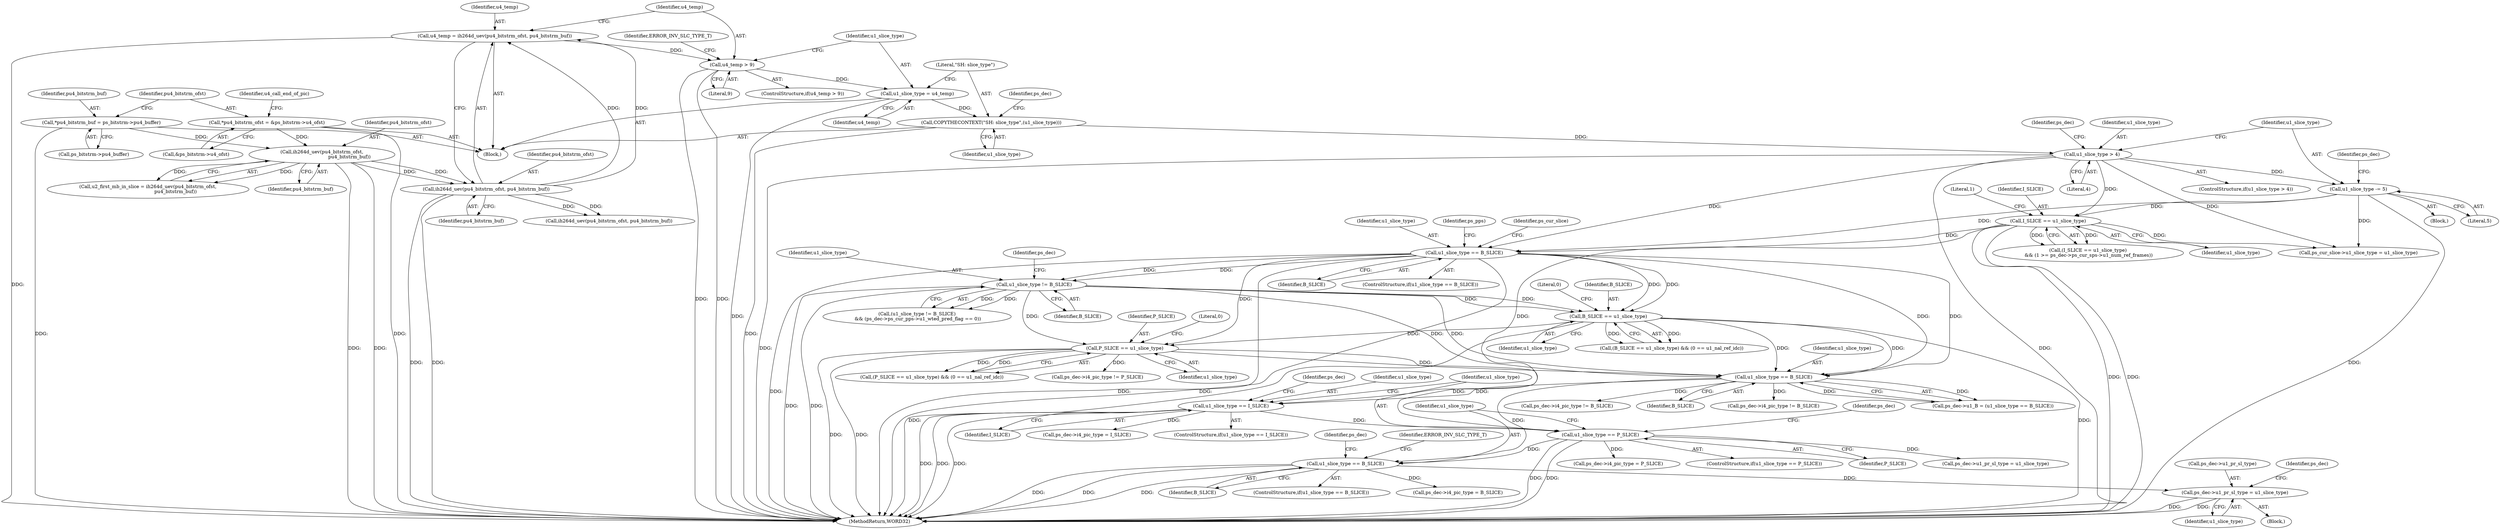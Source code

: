digraph "0_Android_a78887bcffbc2995cf9ed72e0697acf560875e9e_2@pointer" {
"1002480" [label="(Call,ps_dec->u1_pr_sl_type = u1_slice_type)"];
"1002464" [label="(Call,u1_slice_type == B_SLICE)"];
"1002430" [label="(Call,u1_slice_type == P_SLICE)"];
"1002395" [label="(Call,u1_slice_type == I_SLICE)"];
"1002257" [label="(Call,u1_slice_type == B_SLICE)"];
"1001723" [label="(Call,u1_slice_type != B_SLICE)"];
"1001500" [label="(Call,u1_slice_type == B_SLICE)"];
"1000308" [label="(Call,u1_slice_type -= 5)"];
"1000304" [label="(Call,u1_slice_type > 4)"];
"1000295" [label="(Call,COPYTHECONTEXT(\"SH: slice_type\",(u1_slice_type)))"];
"1000292" [label="(Call,u1_slice_type = u4_temp)"];
"1000287" [label="(Call,u4_temp > 9)"];
"1000281" [label="(Call,u4_temp = ih264d_uev(pu4_bitstrm_ofst, pu4_bitstrm_buf))"];
"1000283" [label="(Call,ih264d_uev(pu4_bitstrm_ofst, pu4_bitstrm_buf))"];
"1000237" [label="(Call,ih264d_uev(pu4_bitstrm_ofst,\n                                     pu4_bitstrm_buf))"];
"1000209" [label="(Call,*pu4_bitstrm_ofst = &ps_bitstrm->u4_ofst)"];
"1000203" [label="(Call,*pu4_bitstrm_buf = ps_bitstrm->pu4_buffer)"];
"1000353" [label="(Call,I_SLICE == u1_slice_type)"];
"1001799" [label="(Call,B_SLICE == u1_slice_type)"];
"1001814" [label="(Call,P_SLICE == u1_slice_type)"];
"1000307" [label="(Block,)"];
"1002259" [label="(Identifier,B_SLICE)"];
"1000295" [label="(Call,COPYTHECONTEXT(\"SH: slice_type\",(u1_slice_type)))"];
"1000287" [label="(Call,u4_temp > 9)"];
"1002471" [label="(Identifier,ps_dec)"];
"1000353" [label="(Call,I_SLICE == u1_slice_type)"];
"1001814" [label="(Call,P_SLICE == u1_slice_type)"];
"1002467" [label="(Block,)"];
"1000355" [label="(Identifier,u1_slice_type)"];
"1000300" [label="(Identifier,ps_dec)"];
"1000210" [label="(Identifier,pu4_bitstrm_ofst)"];
"1000296" [label="(Literal,\"SH: slice_type\")"];
"1002437" [label="(Identifier,ps_dec)"];
"1001815" [label="(Identifier,P_SLICE)"];
"1000297" [label="(Identifier,u1_slice_type)"];
"1001501" [label="(Identifier,u1_slice_type)"];
"1000352" [label="(Call,(I_SLICE == u1_slice_type)\n && (1 >= ps_dec->ps_cur_sps->u1_num_ref_frames))"];
"1000354" [label="(Identifier,I_SLICE)"];
"1001725" [label="(Identifier,B_SLICE)"];
"1001552" [label="(Identifier,ps_pps)"];
"1002257" [label="(Call,u1_slice_type == B_SLICE)"];
"1002464" [label="(Call,u1_slice_type == B_SLICE)"];
"1002446" [label="(Call,ps_dec->u1_pr_sl_type = u1_slice_type)"];
"1000203" [label="(Call,*pu4_bitstrm_buf = ps_bitstrm->pu4_buffer)"];
"1000281" [label="(Call,u4_temp = ih264d_uev(pu4_bitstrm_ofst, pu4_bitstrm_buf))"];
"1002418" [label="(Call,ps_dec->i4_pic_type != P_SLICE)"];
"1002397" [label="(Identifier,I_SLICE)"];
"1000204" [label="(Identifier,pu4_bitstrm_buf)"];
"1001450" [label="(Call,ps_cur_slice->u1_slice_type = u1_slice_type)"];
"1000288" [label="(Identifier,u4_temp)"];
"1002395" [label="(Call,u1_slice_type == I_SLICE)"];
"1000306" [label="(Literal,4)"];
"1001724" [label="(Identifier,u1_slice_type)"];
"1000304" [label="(Call,u1_slice_type > 4)"];
"1000292" [label="(Call,u1_slice_type = u4_temp)"];
"1000284" [label="(Identifier,pu4_bitstrm_ofst)"];
"1001729" [label="(Identifier,ps_dec)"];
"1001723" [label="(Call,u1_slice_type != B_SLICE)"];
"1002463" [label="(ControlStructure,if(u1_slice_type == B_SLICE))"];
"1001798" [label="(Call,(B_SLICE == u1_slice_type) && (0 == u1_nal_ref_idc))"];
"1000286" [label="(ControlStructure,if(u4_temp > 9))"];
"1000166" [label="(Block,)"];
"1000357" [label="(Literal,1)"];
"1000322" [label="(Identifier,ps_dec)"];
"1002432" [label="(Identifier,P_SLICE)"];
"1002413" [label="(Call,ps_dec->i4_pic_type != B_SLICE)"];
"1000235" [label="(Call,u2_first_mb_in_slice = ih264d_uev(pu4_bitstrm_ofst,\n                                     pu4_bitstrm_buf))"];
"1002485" [label="(Call,ps_dec->i4_pic_type = B_SLICE)"];
"1000309" [label="(Identifier,u1_slice_type)"];
"1002423" [label="(Call,ps_dec->i4_pic_type = I_SLICE)"];
"1000283" [label="(Call,ih264d_uev(pu4_bitstrm_ofst, pu4_bitstrm_buf))"];
"1000305" [label="(Identifier,u1_slice_type)"];
"1000289" [label="(Literal,9)"];
"1002253" [label="(Call,ps_dec->u1_B = (u1_slice_type == B_SLICE))"];
"1000303" [label="(ControlStructure,if(u1_slice_type > 4))"];
"1002492" [label="(Identifier,ERROR_INV_SLC_TYPE_T)"];
"1002258" [label="(Identifier,u1_slice_type)"];
"1000294" [label="(Identifier,u4_temp)"];
"1002484" [label="(Identifier,u1_slice_type)"];
"1002465" [label="(Identifier,u1_slice_type)"];
"1002402" [label="(Identifier,ps_dec)"];
"1001803" [label="(Literal,0)"];
"1002452" [label="(Call,ps_dec->i4_pic_type != B_SLICE)"];
"1001816" [label="(Identifier,u1_slice_type)"];
"1000424" [label="(Call,ih264d_uev(pu4_bitstrm_ofst, pu4_bitstrm_buf))"];
"1002481" [label="(Call,ps_dec->u1_pr_sl_type)"];
"1001722" [label="(Call,(u1_slice_type != B_SLICE)\n && (ps_dec->ps_cur_pps->u1_wted_pred_flag == 0))"];
"1001506" [label="(Identifier,ps_cur_slice)"];
"1002394" [label="(ControlStructure,if(u1_slice_type == I_SLICE))"];
"1002430" [label="(Call,u1_slice_type == P_SLICE)"];
"1002396" [label="(Identifier,u1_slice_type)"];
"1001502" [label="(Identifier,B_SLICE)"];
"1002457" [label="(Call,ps_dec->i4_pic_type = P_SLICE)"];
"1001799" [label="(Call,B_SLICE == u1_slice_type)"];
"1000226" [label="(Identifier,u4_call_end_of_pic)"];
"1000237" [label="(Call,ih264d_uev(pu4_bitstrm_ofst,\n                                     pu4_bitstrm_buf))"];
"1000209" [label="(Call,*pu4_bitstrm_ofst = &ps_bitstrm->u4_ofst)"];
"1001499" [label="(ControlStructure,if(u1_slice_type == B_SLICE))"];
"1001800" [label="(Identifier,B_SLICE)"];
"1000205" [label="(Call,ps_bitstrm->pu4_buffer)"];
"1000285" [label="(Identifier,pu4_bitstrm_buf)"];
"1000238" [label="(Identifier,pu4_bitstrm_ofst)"];
"1000308" [label="(Call,u1_slice_type -= 5)"];
"1000211" [label="(Call,&ps_bitstrm->u4_ofst)"];
"1000291" [label="(Identifier,ERROR_INV_SLC_TYPE_T)"];
"1002429" [label="(ControlStructure,if(u1_slice_type == P_SLICE))"];
"1001818" [label="(Literal,0)"];
"1000282" [label="(Identifier,u4_temp)"];
"1002466" [label="(Identifier,B_SLICE)"];
"1002480" [label="(Call,ps_dec->u1_pr_sl_type = u1_slice_type)"];
"1002487" [label="(Identifier,ps_dec)"];
"1000313" [label="(Identifier,ps_dec)"];
"1000310" [label="(Literal,5)"];
"1002571" [label="(MethodReturn,WORD32)"];
"1000293" [label="(Identifier,u1_slice_type)"];
"1002431" [label="(Identifier,u1_slice_type)"];
"1001801" [label="(Identifier,u1_slice_type)"];
"1001500" [label="(Call,u1_slice_type == B_SLICE)"];
"1001813" [label="(Call,(P_SLICE == u1_slice_type) && (0 == u1_nal_ref_idc))"];
"1000239" [label="(Identifier,pu4_bitstrm_buf)"];
"1002480" -> "1002467"  [label="AST: "];
"1002480" -> "1002484"  [label="CFG: "];
"1002481" -> "1002480"  [label="AST: "];
"1002484" -> "1002480"  [label="AST: "];
"1002487" -> "1002480"  [label="CFG: "];
"1002480" -> "1002571"  [label="DDG: "];
"1002480" -> "1002571"  [label="DDG: "];
"1002464" -> "1002480"  [label="DDG: "];
"1002464" -> "1002463"  [label="AST: "];
"1002464" -> "1002466"  [label="CFG: "];
"1002465" -> "1002464"  [label="AST: "];
"1002466" -> "1002464"  [label="AST: "];
"1002471" -> "1002464"  [label="CFG: "];
"1002492" -> "1002464"  [label="CFG: "];
"1002464" -> "1002571"  [label="DDG: "];
"1002464" -> "1002571"  [label="DDG: "];
"1002464" -> "1002571"  [label="DDG: "];
"1002430" -> "1002464"  [label="DDG: "];
"1002257" -> "1002464"  [label="DDG: "];
"1002464" -> "1002485"  [label="DDG: "];
"1002430" -> "1002429"  [label="AST: "];
"1002430" -> "1002432"  [label="CFG: "];
"1002431" -> "1002430"  [label="AST: "];
"1002432" -> "1002430"  [label="AST: "];
"1002437" -> "1002430"  [label="CFG: "];
"1002465" -> "1002430"  [label="CFG: "];
"1002430" -> "1002571"  [label="DDG: "];
"1002430" -> "1002571"  [label="DDG: "];
"1002395" -> "1002430"  [label="DDG: "];
"1001814" -> "1002430"  [label="DDG: "];
"1002430" -> "1002446"  [label="DDG: "];
"1002430" -> "1002457"  [label="DDG: "];
"1002395" -> "1002394"  [label="AST: "];
"1002395" -> "1002397"  [label="CFG: "];
"1002396" -> "1002395"  [label="AST: "];
"1002397" -> "1002395"  [label="AST: "];
"1002402" -> "1002395"  [label="CFG: "];
"1002431" -> "1002395"  [label="CFG: "];
"1002395" -> "1002571"  [label="DDG: "];
"1002395" -> "1002571"  [label="DDG: "];
"1002395" -> "1002571"  [label="DDG: "];
"1002257" -> "1002395"  [label="DDG: "];
"1000353" -> "1002395"  [label="DDG: "];
"1002395" -> "1002423"  [label="DDG: "];
"1002257" -> "1002253"  [label="AST: "];
"1002257" -> "1002259"  [label="CFG: "];
"1002258" -> "1002257"  [label="AST: "];
"1002259" -> "1002257"  [label="AST: "];
"1002253" -> "1002257"  [label="CFG: "];
"1002257" -> "1002253"  [label="DDG: "];
"1002257" -> "1002253"  [label="DDG: "];
"1001723" -> "1002257"  [label="DDG: "];
"1001723" -> "1002257"  [label="DDG: "];
"1001799" -> "1002257"  [label="DDG: "];
"1001799" -> "1002257"  [label="DDG: "];
"1001814" -> "1002257"  [label="DDG: "];
"1001500" -> "1002257"  [label="DDG: "];
"1001500" -> "1002257"  [label="DDG: "];
"1002257" -> "1002413"  [label="DDG: "];
"1002257" -> "1002452"  [label="DDG: "];
"1001723" -> "1001722"  [label="AST: "];
"1001723" -> "1001725"  [label="CFG: "];
"1001724" -> "1001723"  [label="AST: "];
"1001725" -> "1001723"  [label="AST: "];
"1001729" -> "1001723"  [label="CFG: "];
"1001722" -> "1001723"  [label="CFG: "];
"1001723" -> "1002571"  [label="DDG: "];
"1001723" -> "1002571"  [label="DDG: "];
"1001723" -> "1001722"  [label="DDG: "];
"1001723" -> "1001722"  [label="DDG: "];
"1001500" -> "1001723"  [label="DDG: "];
"1001500" -> "1001723"  [label="DDG: "];
"1001723" -> "1001799"  [label="DDG: "];
"1001723" -> "1001799"  [label="DDG: "];
"1001723" -> "1001814"  [label="DDG: "];
"1001500" -> "1001499"  [label="AST: "];
"1001500" -> "1001502"  [label="CFG: "];
"1001501" -> "1001500"  [label="AST: "];
"1001502" -> "1001500"  [label="AST: "];
"1001506" -> "1001500"  [label="CFG: "];
"1001552" -> "1001500"  [label="CFG: "];
"1001500" -> "1002571"  [label="DDG: "];
"1001500" -> "1002571"  [label="DDG: "];
"1001500" -> "1002571"  [label="DDG: "];
"1000308" -> "1001500"  [label="DDG: "];
"1000304" -> "1001500"  [label="DDG: "];
"1000353" -> "1001500"  [label="DDG: "];
"1001500" -> "1001799"  [label="DDG: "];
"1001500" -> "1001799"  [label="DDG: "];
"1001500" -> "1001814"  [label="DDG: "];
"1000308" -> "1000307"  [label="AST: "];
"1000308" -> "1000310"  [label="CFG: "];
"1000309" -> "1000308"  [label="AST: "];
"1000310" -> "1000308"  [label="AST: "];
"1000313" -> "1000308"  [label="CFG: "];
"1000308" -> "1002571"  [label="DDG: "];
"1000304" -> "1000308"  [label="DDG: "];
"1000308" -> "1000353"  [label="DDG: "];
"1000308" -> "1001450"  [label="DDG: "];
"1000304" -> "1000303"  [label="AST: "];
"1000304" -> "1000306"  [label="CFG: "];
"1000305" -> "1000304"  [label="AST: "];
"1000306" -> "1000304"  [label="AST: "];
"1000309" -> "1000304"  [label="CFG: "];
"1000322" -> "1000304"  [label="CFG: "];
"1000304" -> "1002571"  [label="DDG: "];
"1000304" -> "1002571"  [label="DDG: "];
"1000295" -> "1000304"  [label="DDG: "];
"1000304" -> "1000353"  [label="DDG: "];
"1000304" -> "1001450"  [label="DDG: "];
"1000295" -> "1000166"  [label="AST: "];
"1000295" -> "1000297"  [label="CFG: "];
"1000296" -> "1000295"  [label="AST: "];
"1000297" -> "1000295"  [label="AST: "];
"1000300" -> "1000295"  [label="CFG: "];
"1000295" -> "1002571"  [label="DDG: "];
"1000292" -> "1000295"  [label="DDG: "];
"1000292" -> "1000166"  [label="AST: "];
"1000292" -> "1000294"  [label="CFG: "];
"1000293" -> "1000292"  [label="AST: "];
"1000294" -> "1000292"  [label="AST: "];
"1000296" -> "1000292"  [label="CFG: "];
"1000292" -> "1002571"  [label="DDG: "];
"1000287" -> "1000292"  [label="DDG: "];
"1000287" -> "1000286"  [label="AST: "];
"1000287" -> "1000289"  [label="CFG: "];
"1000288" -> "1000287"  [label="AST: "];
"1000289" -> "1000287"  [label="AST: "];
"1000291" -> "1000287"  [label="CFG: "];
"1000293" -> "1000287"  [label="CFG: "];
"1000287" -> "1002571"  [label="DDG: "];
"1000287" -> "1002571"  [label="DDG: "];
"1000281" -> "1000287"  [label="DDG: "];
"1000281" -> "1000166"  [label="AST: "];
"1000281" -> "1000283"  [label="CFG: "];
"1000282" -> "1000281"  [label="AST: "];
"1000283" -> "1000281"  [label="AST: "];
"1000288" -> "1000281"  [label="CFG: "];
"1000281" -> "1002571"  [label="DDG: "];
"1000283" -> "1000281"  [label="DDG: "];
"1000283" -> "1000281"  [label="DDG: "];
"1000283" -> "1000285"  [label="CFG: "];
"1000284" -> "1000283"  [label="AST: "];
"1000285" -> "1000283"  [label="AST: "];
"1000283" -> "1002571"  [label="DDG: "];
"1000283" -> "1002571"  [label="DDG: "];
"1000237" -> "1000283"  [label="DDG: "];
"1000237" -> "1000283"  [label="DDG: "];
"1000283" -> "1000424"  [label="DDG: "];
"1000283" -> "1000424"  [label="DDG: "];
"1000237" -> "1000235"  [label="AST: "];
"1000237" -> "1000239"  [label="CFG: "];
"1000238" -> "1000237"  [label="AST: "];
"1000239" -> "1000237"  [label="AST: "];
"1000235" -> "1000237"  [label="CFG: "];
"1000237" -> "1002571"  [label="DDG: "];
"1000237" -> "1002571"  [label="DDG: "];
"1000237" -> "1000235"  [label="DDG: "];
"1000237" -> "1000235"  [label="DDG: "];
"1000209" -> "1000237"  [label="DDG: "];
"1000203" -> "1000237"  [label="DDG: "];
"1000209" -> "1000166"  [label="AST: "];
"1000209" -> "1000211"  [label="CFG: "];
"1000210" -> "1000209"  [label="AST: "];
"1000211" -> "1000209"  [label="AST: "];
"1000226" -> "1000209"  [label="CFG: "];
"1000209" -> "1002571"  [label="DDG: "];
"1000203" -> "1000166"  [label="AST: "];
"1000203" -> "1000205"  [label="CFG: "];
"1000204" -> "1000203"  [label="AST: "];
"1000205" -> "1000203"  [label="AST: "];
"1000210" -> "1000203"  [label="CFG: "];
"1000203" -> "1002571"  [label="DDG: "];
"1000353" -> "1000352"  [label="AST: "];
"1000353" -> "1000355"  [label="CFG: "];
"1000354" -> "1000353"  [label="AST: "];
"1000355" -> "1000353"  [label="AST: "];
"1000357" -> "1000353"  [label="CFG: "];
"1000352" -> "1000353"  [label="CFG: "];
"1000353" -> "1002571"  [label="DDG: "];
"1000353" -> "1002571"  [label="DDG: "];
"1000353" -> "1000352"  [label="DDG: "];
"1000353" -> "1000352"  [label="DDG: "];
"1000353" -> "1001450"  [label="DDG: "];
"1001799" -> "1001798"  [label="AST: "];
"1001799" -> "1001801"  [label="CFG: "];
"1001800" -> "1001799"  [label="AST: "];
"1001801" -> "1001799"  [label="AST: "];
"1001803" -> "1001799"  [label="CFG: "];
"1001798" -> "1001799"  [label="CFG: "];
"1001799" -> "1002571"  [label="DDG: "];
"1001799" -> "1002571"  [label="DDG: "];
"1001799" -> "1001798"  [label="DDG: "];
"1001799" -> "1001798"  [label="DDG: "];
"1001799" -> "1001814"  [label="DDG: "];
"1001814" -> "1001813"  [label="AST: "];
"1001814" -> "1001816"  [label="CFG: "];
"1001815" -> "1001814"  [label="AST: "];
"1001816" -> "1001814"  [label="AST: "];
"1001818" -> "1001814"  [label="CFG: "];
"1001813" -> "1001814"  [label="CFG: "];
"1001814" -> "1002571"  [label="DDG: "];
"1001814" -> "1002571"  [label="DDG: "];
"1001814" -> "1001813"  [label="DDG: "];
"1001814" -> "1001813"  [label="DDG: "];
"1001814" -> "1002418"  [label="DDG: "];
}
